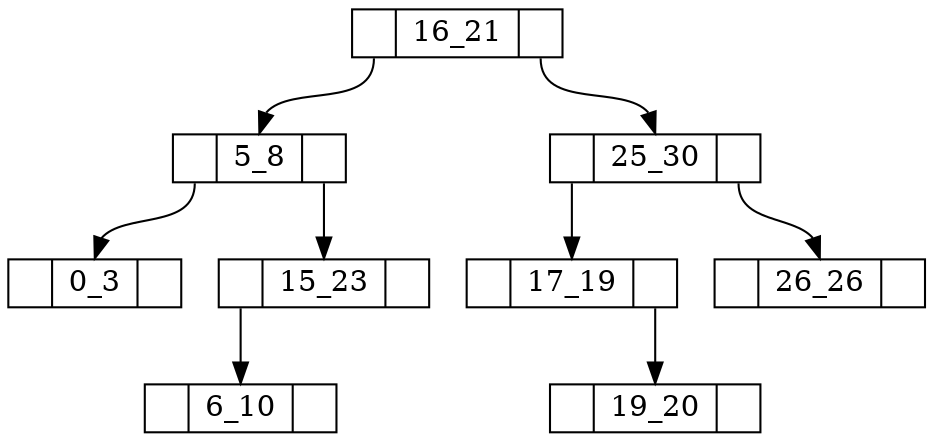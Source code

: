 digraph g {
node [shape=record, height=0.1];
node_16_21 [label = "<l> | <m> 16_21 | <r>"];
node_16_21:l -> node_5_8:m;
node_16_21:r -> node_25_30:m;
node_5_8 [label = "<l> | <m> 5_8 | <r>"];
node_5_8:l -> node_0_3:m;
node_5_8:r -> node_15_23:m;
node_0_3 [label = "<l> | <m> 0_3 | <r>"];
node_15_23 [label = "<l> | <m> 15_23 | <r>"];
node_15_23:l -> node_6_10:m;
node_6_10 [label = "<l> | <m> 6_10 | <r>"];
node_25_30 [label = "<l> | <m> 25_30 | <r>"];
node_25_30:l -> node_17_19:m;
node_25_30:r -> node_26_26:m;
node_17_19 [label = "<l> | <m> 17_19 | <r>"];
node_17_19:r -> node_19_20:m;
node_19_20 [label = "<l> | <m> 19_20 | <r>"];
node_26_26 [label = "<l> | <m> 26_26 | <r>"];
}